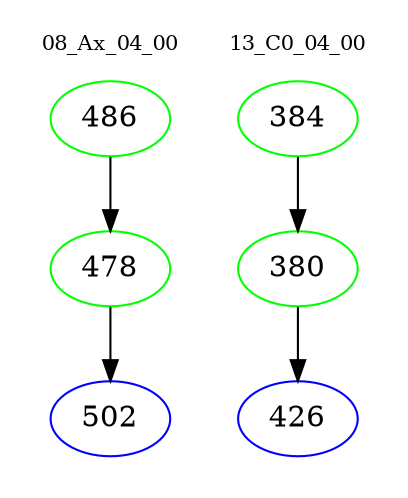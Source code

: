 digraph{
subgraph cluster_0 {
color = white
label = "08_Ax_04_00";
fontsize=10;
T0_486 [label="486", color="green"]
T0_486 -> T0_478 [color="black"]
T0_478 [label="478", color="green"]
T0_478 -> T0_502 [color="black"]
T0_502 [label="502", color="blue"]
}
subgraph cluster_1 {
color = white
label = "13_C0_04_00";
fontsize=10;
T1_384 [label="384", color="green"]
T1_384 -> T1_380 [color="black"]
T1_380 [label="380", color="green"]
T1_380 -> T1_426 [color="black"]
T1_426 [label="426", color="blue"]
}
}
